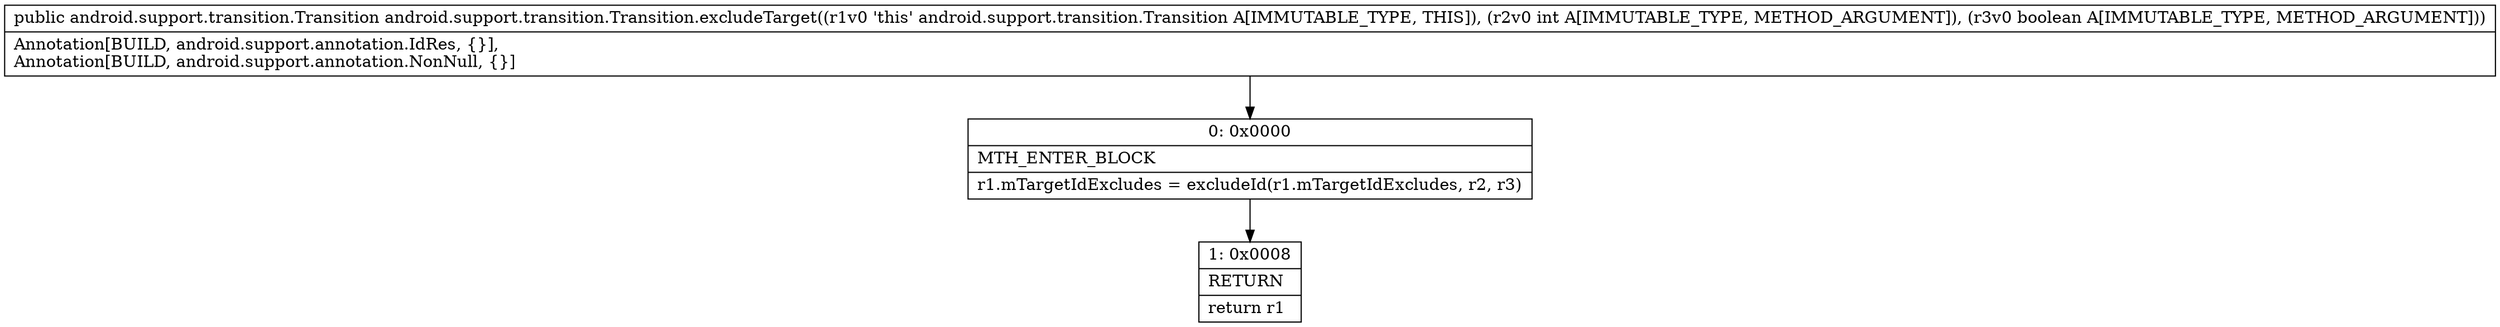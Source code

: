 digraph "CFG forandroid.support.transition.Transition.excludeTarget(IZ)Landroid\/support\/transition\/Transition;" {
Node_0 [shape=record,label="{0\:\ 0x0000|MTH_ENTER_BLOCK\l|r1.mTargetIdExcludes = excludeId(r1.mTargetIdExcludes, r2, r3)\l}"];
Node_1 [shape=record,label="{1\:\ 0x0008|RETURN\l|return r1\l}"];
MethodNode[shape=record,label="{public android.support.transition.Transition android.support.transition.Transition.excludeTarget((r1v0 'this' android.support.transition.Transition A[IMMUTABLE_TYPE, THIS]), (r2v0 int A[IMMUTABLE_TYPE, METHOD_ARGUMENT]), (r3v0 boolean A[IMMUTABLE_TYPE, METHOD_ARGUMENT]))  | Annotation[BUILD, android.support.annotation.IdRes, \{\}], \lAnnotation[BUILD, android.support.annotation.NonNull, \{\}]\l}"];
MethodNode -> Node_0;
Node_0 -> Node_1;
}

